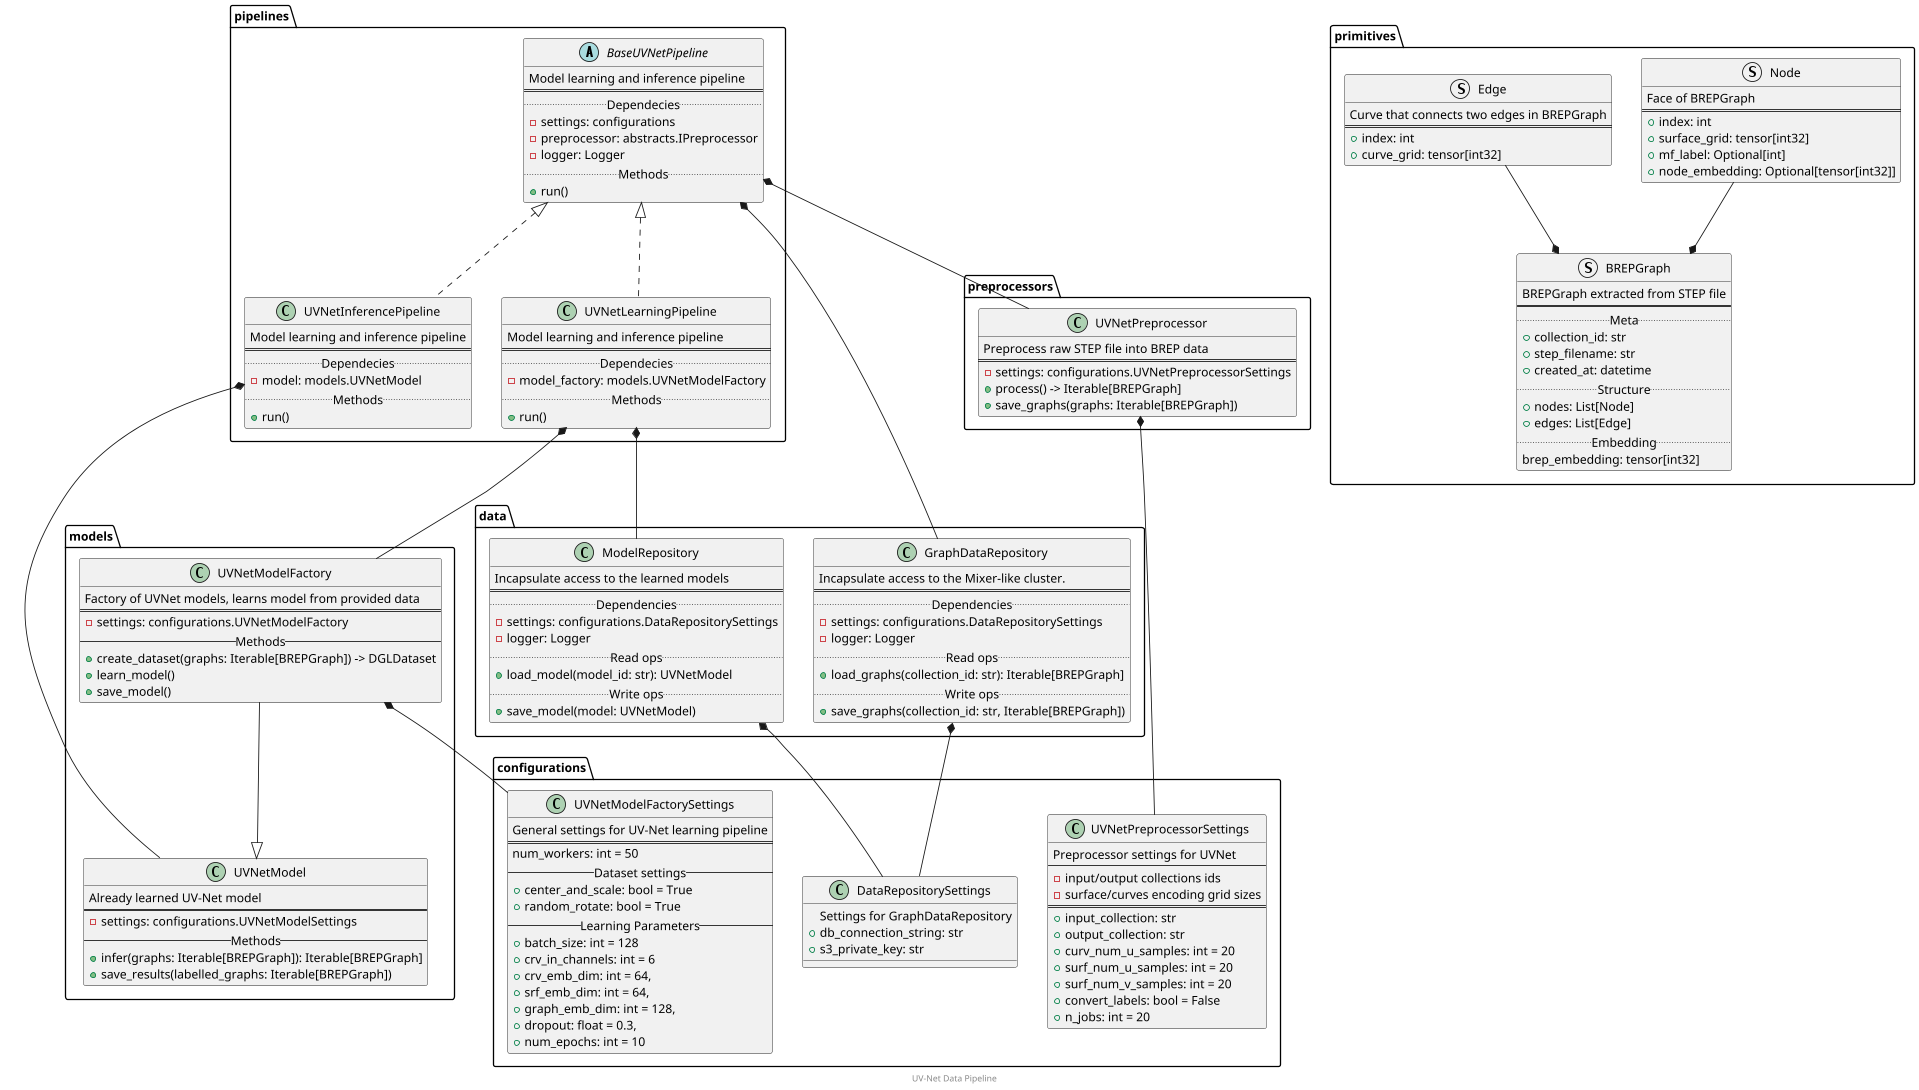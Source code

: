 @startuml
footer UV-Net Data Pipeline
scale max 1920 width

namespace configurations {
    class UVNetModelFactorySettings {
        General settings for UV-Net learning pipeline
        ==
        num_workers: int = 50
        --Dataset settings--
        +center_and_scale: bool = True
        +random_rotate: bool = True
        --Learning Parameters--
        +batch_size: int = 128
        +crv_in_channels: int = 6
        +crv_emb_dim: int = 64,
        +srf_emb_dim: int = 64,
        +graph_emb_dim: int = 128,
        +dropout: float = 0.3,
        +num_epochs: int = 10
    }

    class UVNetPreprocessorSettings {
        Preprocessor settings for UVNet
        --
        - input/output collections ids
        - surface/curves encoding grid sizes
        ==
        +input_collection: str
        +output_collection: str
        +curv_num_u_samples: int = 20
        +surf_num_u_samples: int = 20
        +surf_num_v_samples: int = 20
        +convert_labels: bool = False
        +n_jobs: int = 20
    }

     class DataRepositorySettings {
        Settings for GraphDataRepository
        +db_connection_string: str
        +s3_private_key: str
    }
}

namespace primitives {
    struct Node {
        Face of BREPGraph
        ==
        +index: int
        +surface_grid: tensor[int32]
        +mf_label: Optional[int]
        +node_embedding: Optional[tensor[int32]]
    }

    struct Edge {
        Curve that connects two edges in BREPGraph
        ==
        +index: int
        +curve_grid: tensor[int32]
    }

    struct BREPGraph {
        BREPGraph extracted from STEP file
        ==
        .. Meta ..
        +collection_id: str
        +step_filename: str
        +created_at: datetime
        .. Structure ..
        +nodes: List[Node]
        +edges: List[Edge]
        .. Embedding ..
        brep_embedding: tensor[int32]
    }
    Node -d-* BREPGraph
    Edge -d-* BREPGraph
}

namespace data {
    class GraphDataRepository {
        Incapsulate access to the Mixer-like cluster.
        ==
        .. Dependencies ..
        -settings: configurations.DataRepositorySettings
        -logger: Logger
        .. Read ops ..
        +load_graphs(collection_id: str): Iterable[BREPGraph]
        .. Write ops ..
        +save_graphs(collection_id: str, Iterable[BREPGraph])
    }
    GraphDataRepository *-d- configurations.DataRepositorySettings

    class ModelRepository {
        Incapsulate access to the learned models
        ==
        .. Dependencies ..
        -settings: configurations.DataRepositorySettings
        -logger: Logger
        .. Read ops ..
        +load_model(model_id: str): UVNetModel
        .. Write ops ..
        +save_model(model: UVNetModel)
    }
    ModelRepository *-d- configurations.DataRepositorySettings

}

namespace preprocessors {
    class UVNetPreprocessor {
        Preprocess raw STEP file into BREP data
        ==
        -settings: configurations.UVNetPreprocessorSettings
        +process() -> Iterable[BREPGraph]
        +save_graphs(graphs: Iterable[BREPGraph])
    }
    UVNetPreprocessor *-d- configurations.UVNetPreprocessorSettings
}


namespace models {
    class UVNetModelFactory {
        Factory of UVNet models, learns model from provided data
        ==
        -settings: configurations.UVNetModelFactory
        --Methods--
        +create_dataset(graphs: Iterable[BREPGraph]) -> DGLDataset
        +learn_model()
        +save_model()
    }
    UVNetModelFactory --|> UVNetModel
    UVNetModelFactory *-d- configurations.UVNetModelFactorySettings

    class UVNetModel {
        Already learned UV-Net model
        ==
        -settings: configurations.UVNetModelSettings
        --Methods--
        +infer(graphs: Iterable[BREPGraph]): Iterable[BREPGraph]
        +save_results(labelled_graphs: Iterable[BREPGraph])
    }

}


namespace pipelines {
    abstract BaseUVNetPipeline {
        Model learning and inference pipeline
        ==
        .. Dependecies ..
        -settings: configurations
        -preprocessor: abstracts.IPreprocessor
        -logger: Logger
        .. Methods ..
        +run()
    }
    BaseUVNetPipeline *-d- data.GraphDataRepository
    BaseUVNetPipeline *-d- preprocessors.UVNetPreprocessor



    class UVNetLearningPipeline implements BaseUVNetPipeline {
        Model learning and inference pipeline
        ==
        .. Dependecies ..
        -model_factory: models.UVNetModelFactory
        .. Methods ..
        +run()
    }

    UVNetLearningPipeline *-d- models.UVNetModelFactory
    UVNetLearningPipeline *-d- data.ModelRepository

      class UVNetInferencePipeline implements BaseUVNetPipeline{
        Model learning and inference pipeline
        ==
        .. Dependecies ..
        -model: models.UVNetModel
        .. Methods ..
        +run()
    }
    UVNetInferencePipeline *-d- models.UVNetModel
}

@enduml
